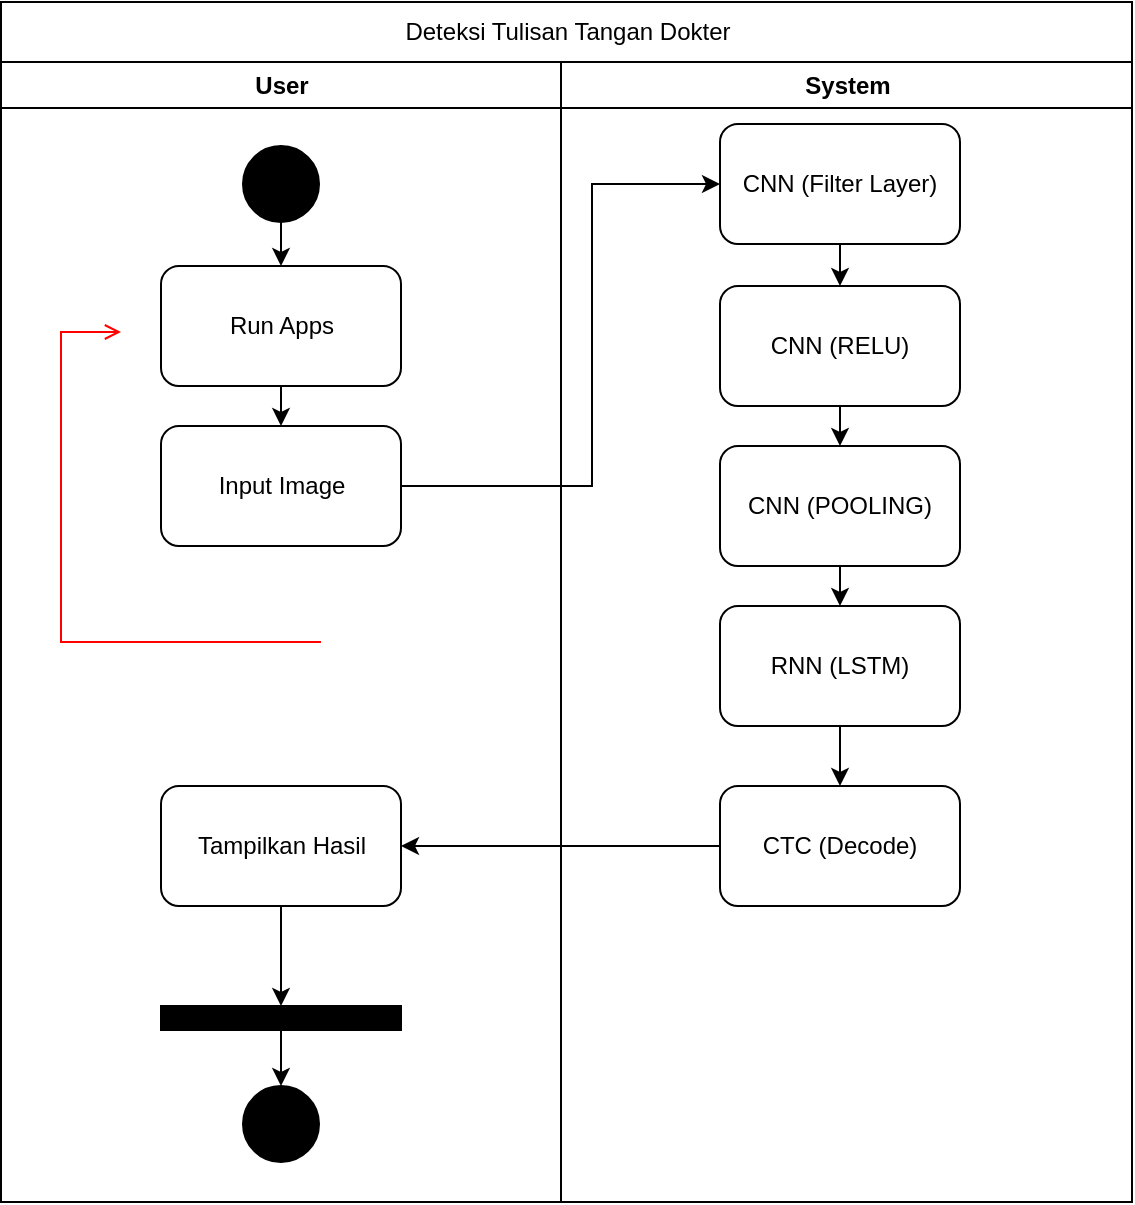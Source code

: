 <mxfile version="12.5.3" type="device"><diagram name="Page-1" id="e7e014a7-5840-1c2e-5031-d8a46d1fe8dd"><mxGraphModel dx="1186" dy="875" grid="1" gridSize="10" guides="1" tooltips="1" connect="1" arrows="1" fold="1" page="1" pageScale="1" pageWidth="1169" pageHeight="826" background="#ffffff" math="0" shadow="0"><root><mxCell id="0"/><mxCell id="1" parent="0"/><mxCell id="2" value="User" style="swimlane;whiteSpace=wrap" parent="1" vertex="1"><mxGeometry x="164.5" y="128" width="280" height="570" as="geometry"/></mxCell><mxCell id="12" value="" style="edgeStyle=elbowEdgeStyle;elbow=horizontal;strokeColor=#FF0000;endArrow=open;endFill=1;rounded=0" parent="2" source="10" edge="1"><mxGeometry width="100" height="100" relative="1" as="geometry"><mxPoint x="160" y="290" as="sourcePoint"/><mxPoint x="60" y="135" as="targetPoint"/><Array as="points"><mxPoint x="30" y="250"/></Array></mxGeometry></mxCell><mxCell id="PRwqLeMXi9knMuHGW8ku-70" style="edgeStyle=orthogonalEdgeStyle;rounded=0;orthogonalLoop=1;jettySize=auto;html=1;exitX=0.5;exitY=1;exitDx=0;exitDy=0;entryX=0.5;entryY=0;entryDx=0;entryDy=0;" edge="1" parent="2" source="PRwqLeMXi9knMuHGW8ku-45" target="PRwqLeMXi9knMuHGW8ku-47"><mxGeometry relative="1" as="geometry"/></mxCell><mxCell id="PRwqLeMXi9knMuHGW8ku-45" value="" style="ellipse;whiteSpace=wrap;html=1;aspect=fixed;fillColor=#000000;" vertex="1" parent="2"><mxGeometry x="121" y="42" width="38" height="38" as="geometry"/></mxCell><mxCell id="PRwqLeMXi9knMuHGW8ku-46" value="" style="ellipse;whiteSpace=wrap;html=1;aspect=fixed;fillColor=#000000;" vertex="1" parent="2"><mxGeometry x="121" y="512" width="38" height="38" as="geometry"/></mxCell><mxCell id="PRwqLeMXi9knMuHGW8ku-54" style="edgeStyle=orthogonalEdgeStyle;rounded=0;orthogonalLoop=1;jettySize=auto;html=1;exitX=0.5;exitY=1;exitDx=0;exitDy=0;entryX=0.5;entryY=0;entryDx=0;entryDy=0;" edge="1" parent="2" source="PRwqLeMXi9knMuHGW8ku-47" target="PRwqLeMXi9knMuHGW8ku-48"><mxGeometry relative="1" as="geometry"/></mxCell><mxCell id="PRwqLeMXi9knMuHGW8ku-47" value="Run Apps" style="rounded=1;whiteSpace=wrap;html=1;fillColor=#ffffff;" vertex="1" parent="2"><mxGeometry x="80" y="102" width="120" height="60" as="geometry"/></mxCell><mxCell id="PRwqLeMXi9knMuHGW8ku-48" value="Input Image" style="rounded=1;whiteSpace=wrap;html=1;fillColor=#ffffff;" vertex="1" parent="2"><mxGeometry x="80" y="182" width="120" height="60" as="geometry"/></mxCell><mxCell id="PRwqLeMXi9knMuHGW8ku-66" style="edgeStyle=orthogonalEdgeStyle;rounded=0;orthogonalLoop=1;jettySize=auto;html=1;exitX=0.5;exitY=1;exitDx=0;exitDy=0;" edge="1" parent="2" source="PRwqLeMXi9knMuHGW8ku-63" target="PRwqLeMXi9knMuHGW8ku-65"><mxGeometry relative="1" as="geometry"/></mxCell><mxCell id="PRwqLeMXi9knMuHGW8ku-63" value="Tampilkan Hasil" style="rounded=1;whiteSpace=wrap;html=1;fillColor=#ffffff;" vertex="1" parent="2"><mxGeometry x="80" y="362" width="120" height="60" as="geometry"/></mxCell><mxCell id="PRwqLeMXi9knMuHGW8ku-69" style="edgeStyle=orthogonalEdgeStyle;rounded=0;orthogonalLoop=1;jettySize=auto;html=1;exitX=0.5;exitY=1;exitDx=0;exitDy=0;entryX=0.5;entryY=0;entryDx=0;entryDy=0;" edge="1" parent="2" source="PRwqLeMXi9knMuHGW8ku-65" target="PRwqLeMXi9knMuHGW8ku-46"><mxGeometry relative="1" as="geometry"/></mxCell><mxCell id="PRwqLeMXi9knMuHGW8ku-65" value="" style="rounded=0;whiteSpace=wrap;html=1;fillColor=#000000;" vertex="1" parent="2"><mxGeometry x="80" y="472" width="120" height="12" as="geometry"/></mxCell><mxCell id="3" value="System" style="swimlane;whiteSpace=wrap;startSize=23;" parent="1" vertex="1"><mxGeometry x="444.5" y="128" width="285.5" height="570" as="geometry"/></mxCell><mxCell id="PRwqLeMXi9knMuHGW8ku-56" style="edgeStyle=orthogonalEdgeStyle;rounded=0;orthogonalLoop=1;jettySize=auto;html=1;exitX=0.5;exitY=1;exitDx=0;exitDy=0;entryX=0.5;entryY=0;entryDx=0;entryDy=0;" edge="1" parent="3" source="PRwqLeMXi9knMuHGW8ku-49" target="PRwqLeMXi9knMuHGW8ku-50"><mxGeometry relative="1" as="geometry"/></mxCell><mxCell id="PRwqLeMXi9knMuHGW8ku-49" value="CNN (Filter Layer)" style="rounded=1;whiteSpace=wrap;html=1;fillColor=#ffffff;" vertex="1" parent="3"><mxGeometry x="79.5" y="31" width="120" height="60" as="geometry"/></mxCell><mxCell id="PRwqLeMXi9knMuHGW8ku-57" style="edgeStyle=orthogonalEdgeStyle;rounded=0;orthogonalLoop=1;jettySize=auto;html=1;exitX=0.5;exitY=1;exitDx=0;exitDy=0;entryX=0.5;entryY=0;entryDx=0;entryDy=0;" edge="1" parent="3" source="PRwqLeMXi9knMuHGW8ku-50" target="PRwqLeMXi9knMuHGW8ku-51"><mxGeometry relative="1" as="geometry"/></mxCell><mxCell id="PRwqLeMXi9knMuHGW8ku-50" value="CNN (RELU)" style="rounded=1;whiteSpace=wrap;html=1;fillColor=#ffffff;" vertex="1" parent="3"><mxGeometry x="79.5" y="112" width="120" height="60" as="geometry"/></mxCell><mxCell id="PRwqLeMXi9knMuHGW8ku-58" style="edgeStyle=orthogonalEdgeStyle;rounded=0;orthogonalLoop=1;jettySize=auto;html=1;exitX=0.5;exitY=1;exitDx=0;exitDy=0;entryX=0.5;entryY=0;entryDx=0;entryDy=0;" edge="1" parent="3" source="PRwqLeMXi9knMuHGW8ku-51" target="PRwqLeMXi9knMuHGW8ku-52"><mxGeometry relative="1" as="geometry"/></mxCell><mxCell id="PRwqLeMXi9knMuHGW8ku-51" value="CNN (POOLING)" style="rounded=1;whiteSpace=wrap;html=1;fillColor=#ffffff;" vertex="1" parent="3"><mxGeometry x="79.5" y="192" width="120" height="60" as="geometry"/></mxCell><mxCell id="PRwqLeMXi9knMuHGW8ku-61" style="edgeStyle=orthogonalEdgeStyle;rounded=0;orthogonalLoop=1;jettySize=auto;html=1;exitX=0.5;exitY=1;exitDx=0;exitDy=0;entryX=0.5;entryY=0;entryDx=0;entryDy=0;" edge="1" parent="3" source="PRwqLeMXi9knMuHGW8ku-52" target="PRwqLeMXi9knMuHGW8ku-53"><mxGeometry relative="1" as="geometry"/></mxCell><mxCell id="PRwqLeMXi9knMuHGW8ku-52" value="RNN (LSTM)" style="rounded=1;whiteSpace=wrap;html=1;fillColor=#ffffff;" vertex="1" parent="3"><mxGeometry x="79.5" y="272" width="120" height="60" as="geometry"/></mxCell><mxCell id="PRwqLeMXi9knMuHGW8ku-53" value="CTC (Decode)" style="rounded=1;whiteSpace=wrap;html=1;fillColor=#ffffff;" vertex="1" parent="3"><mxGeometry x="79.5" y="362" width="120" height="60" as="geometry"/></mxCell><mxCell id="PRwqLeMXi9knMuHGW8ku-43" value="Deteksi Tulisan Tangan Dokter" style="rounded=0;whiteSpace=wrap;html=1;" vertex="1" parent="1"><mxGeometry x="164.5" y="98" width="565.5" height="30" as="geometry"/></mxCell><mxCell id="PRwqLeMXi9knMuHGW8ku-55" style="edgeStyle=orthogonalEdgeStyle;rounded=0;orthogonalLoop=1;jettySize=auto;html=1;exitX=1;exitY=0.5;exitDx=0;exitDy=0;entryX=0;entryY=0.5;entryDx=0;entryDy=0;" edge="1" parent="1" source="PRwqLeMXi9knMuHGW8ku-48" target="PRwqLeMXi9knMuHGW8ku-49"><mxGeometry relative="1" as="geometry"><Array as="points"><mxPoint x="460" y="340"/><mxPoint x="460" y="189"/></Array></mxGeometry></mxCell><mxCell id="PRwqLeMXi9knMuHGW8ku-64" style="edgeStyle=orthogonalEdgeStyle;rounded=0;orthogonalLoop=1;jettySize=auto;html=1;exitX=0;exitY=0.5;exitDx=0;exitDy=0;" edge="1" parent="1" source="PRwqLeMXi9knMuHGW8ku-53" target="PRwqLeMXi9knMuHGW8ku-63"><mxGeometry relative="1" as="geometry"/></mxCell></root></mxGraphModel></diagram></mxfile>